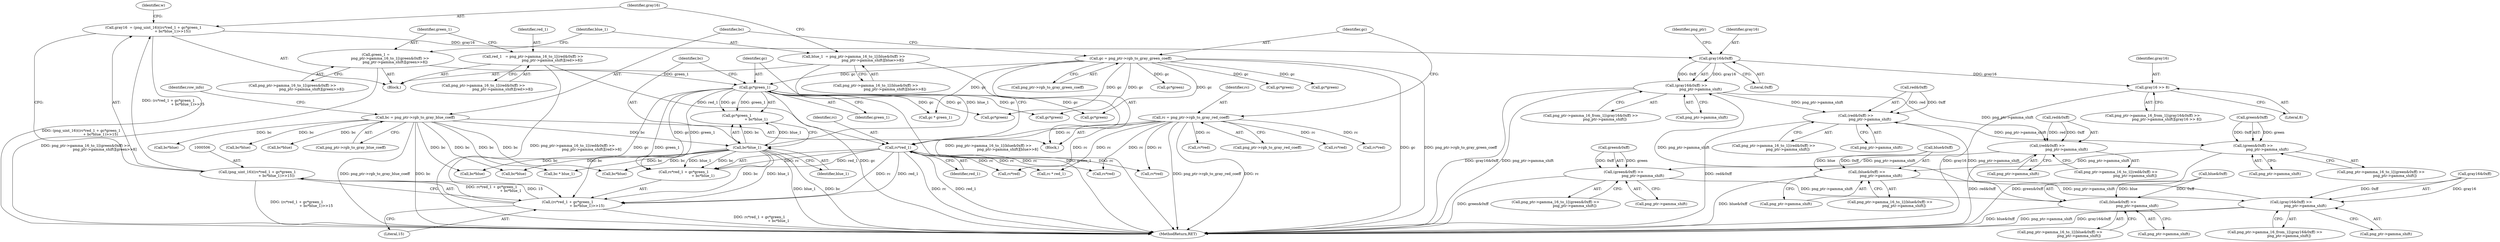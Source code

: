 digraph "0_Chrome_7f3d85b096f66870a15b37c2f40b219b2e292693_9@integer" {
"1000503" [label="(Call,gray16  = (png_uint_16)((rc*red_1 + gc*green_1\n                                  + bc*blue_1)>>15))"];
"1000505" [label="(Call,(png_uint_16)((rc*red_1 + gc*green_1\n                                  + bc*blue_1)>>15))"];
"1000507" [label="(Call,(rc*red_1 + gc*green_1\n                                  + bc*blue_1)>>15)"];
"1000509" [label="(Call,rc*red_1)"];
"1000127" [label="(Call,rc = png_ptr->rgb_to_gray_red_coeff)"];
"1000449" [label="(Call,red_1   = png_ptr->gamma_16_to_1[(red&0xff) >>\n                                  png_ptr->gamma_shift][red>>8])"];
"1000513" [label="(Call,gc*green_1)"];
"1000133" [label="(Call,gc = png_ptr->rgb_to_gray_green_coeff)"];
"1000467" [label="(Call,green_1 =\n                         png_ptr->gamma_16_to_1[(green&0xff) >>\n                                  png_ptr->gamma_shift][green>>8])"];
"1000516" [label="(Call,bc*blue_1)"];
"1000139" [label="(Call,bc = png_ptr->rgb_to_gray_blue_coeff)"];
"1000485" [label="(Call,blue_1  = png_ptr->gamma_16_to_1[(blue&0xff) >>\n                                  png_ptr->gamma_shift][blue>>8])"];
"1000528" [label="(Call,gray16&0xff)"];
"1000527" [label="(Call,(gray16&0xff) >>\n                         png_ptr->gamma_shift)"];
"1000456" [label="(Call,(red&0xff) >>\n                                  png_ptr->gamma_shift)"];
"1000474" [label="(Call,(green&0xff) >>\n                                  png_ptr->gamma_shift)"];
"1000492" [label="(Call,(blue&0xff) >>\n                                  png_ptr->gamma_shift)"];
"1000997" [label="(Call,(red&0xff) >>\n                         png_ptr->gamma_shift)"];
"1001015" [label="(Call,(green&0xff) >>\n                         png_ptr->gamma_shift)"];
"1001033" [label="(Call,(blue&0xff) >>\n                         png_ptr->gamma_shift)"];
"1001068" [label="(Call,(gray16&0xff) >>\n                         png_ptr->gamma_shift)"];
"1000534" [label="(Call,gray16 >> 8)"];
"1000509" [label="(Call,rc*red_1)"];
"1000326" [label="(Call,bc*blue)"];
"1000467" [label="(Call,green_1 =\n                         png_ptr->gamma_16_to_1[(green&0xff) >>\n                                  png_ptr->gamma_shift][green>>8])"];
"1000486" [label="(Identifier,blue_1)"];
"1000128" [label="(Identifier,rc)"];
"1000862" [label="(Call,rc*red)"];
"1000866" [label="(Call,gc*green)"];
"1000522" [label="(Call,png_ptr->gamma_16_from_1[(gray16&0xff) >>\n                         png_ptr->gamma_shift][gray16 >> 8])"];
"1000530" [label="(Literal,0xff)"];
"1000487" [label="(Call,png_ptr->gamma_16_to_1[(blue&0xff) >>\n                                  png_ptr->gamma_shift][blue>>8])"];
"1000141" [label="(Call,png_ptr->rgb_to_gray_blue_coeff)"];
"1000505" [label="(Call,(png_uint_16)((rc*red_1 + gc*green_1\n                                  + bc*blue_1)>>15))"];
"1001072" [label="(Call,png_ptr->gamma_shift)"];
"1000468" [label="(Identifier,green_1)"];
"1001064" [label="(Call,png_ptr->gamma_16_from_1[(gray16&0xff) >>\n                         png_ptr->gamma_shift])"];
"1001208" [label="(Call,gc*green)"];
"1001211" [label="(Call,bc*blue)"];
"1001069" [label="(Call,gray16&0xff)"];
"1000664" [label="(Call,gc*green)"];
"1000460" [label="(Call,png_ptr->gamma_shift)"];
"1000511" [label="(Identifier,red_1)"];
"1000470" [label="(Call,png_ptr->gamma_16_to_1[(green&0xff) >>\n                                  png_ptr->gamma_shift])"];
"1000514" [label="(Identifier,gc)"];
"1000241" [label="(Call,rc*red)"];
"1001019" [label="(Call,png_ptr->gamma_shift)"];
"1000510" [label="(Identifier,rc)"];
"1001068" [label="(Call,(gray16&0xff) >>\n                         png_ptr->gamma_shift)"];
"1000447" [label="(Block,)"];
"1001204" [label="(Call,rc*red)"];
"1001057" [label="(Call,bc * blue_1)"];
"1000456" [label="(Call,(red&0xff) >>\n                                  png_ptr->gamma_shift)"];
"1001037" [label="(Call,png_ptr->gamma_shift)"];
"1000512" [label="(Call,gc*green_1\n                                  + bc*blue_1)"];
"1000791" [label="(Call,gc*green)"];
"1000503" [label="(Call,gray16  = (png_uint_16)((rc*red_1 + gc*green_1\n                                  + bc*blue_1)>>15))"];
"1000319" [label="(Call,rc*red)"];
"1000513" [label="(Call,gc*green_1)"];
"1000496" [label="(Call,png_ptr->gamma_shift)"];
"1000248" [label="(Call,bc*blue)"];
"1000527" [label="(Call,(gray16&0xff) >>\n                         png_ptr->gamma_shift)"];
"1000323" [label="(Call,gc*green)"];
"1000787" [label="(Call,rc*red)"];
"1000457" [label="(Call,red&0xff)"];
"1001011" [label="(Call,png_ptr->gamma_16_to_1[(green&0xff) >>\n                         png_ptr->gamma_shift])"];
"1000492" [label="(Call,(blue&0xff) >>\n                                  png_ptr->gamma_shift)"];
"1000488" [label="(Call,png_ptr->gamma_16_to_1[(blue&0xff) >>\n                                  png_ptr->gamma_shift])"];
"1000245" [label="(Call,gc*green)"];
"1000452" [label="(Call,png_ptr->gamma_16_to_1[(red&0xff) >>\n                                  png_ptr->gamma_shift])"];
"1000451" [label="(Call,png_ptr->gamma_16_to_1[(red&0xff) >>\n                                  png_ptr->gamma_shift][red>>8])"];
"1000869" [label="(Call,bc*blue)"];
"1000521" [label="(Identifier,w)"];
"1000523" [label="(Call,png_ptr->gamma_16_from_1[(gray16&0xff) >>\n                         png_ptr->gamma_shift])"];
"1000794" [label="(Call,bc*blue)"];
"1000475" [label="(Call,green&0xff)"];
"1001033" [label="(Call,(blue&0xff) >>\n                         png_ptr->gamma_shift)"];
"1000998" [label="(Call,red&0xff)"];
"1000531" [label="(Call,png_ptr->gamma_shift)"];
"1000517" [label="(Identifier,bc)"];
"1000485" [label="(Call,blue_1  = png_ptr->gamma_16_to_1[(blue&0xff) >>\n                                  png_ptr->gamma_shift][blue>>8])"];
"1000529" [label="(Identifier,gray16)"];
"1001050" [label="(Call,rc * red_1)"];
"1000535" [label="(Identifier,gray16)"];
"1000474" [label="(Call,(green&0xff) >>\n                                  png_ptr->gamma_shift)"];
"1000536" [label="(Literal,8)"];
"1000449" [label="(Call,red_1   = png_ptr->gamma_16_to_1[(red&0xff) >>\n                                  png_ptr->gamma_shift][red>>8])"];
"1000147" [label="(Identifier,row_info)"];
"1000133" [label="(Call,gc = png_ptr->rgb_to_gray_green_coeff)"];
"1000127" [label="(Call,rc = png_ptr->rgb_to_gray_red_coeff)"];
"1000532" [label="(Identifier,png_ptr)"];
"1001015" [label="(Call,(green&0xff) >>\n                         png_ptr->gamma_shift)"];
"1000993" [label="(Call,png_ptr->gamma_16_to_1[(red&0xff) >>\n                         png_ptr->gamma_shift])"];
"1000507" [label="(Call,(rc*red_1 + gc*green_1\n                                  + bc*blue_1)>>15)"];
"1001285" [label="(MethodReturn,RET)"];
"1000134" [label="(Identifier,gc)"];
"1000516" [label="(Call,bc*blue_1)"];
"1001054" [label="(Call,gc * green_1)"];
"1000997" [label="(Call,(red&0xff) >>\n                         png_ptr->gamma_shift)"];
"1000515" [label="(Identifier,green_1)"];
"1000519" [label="(Literal,15)"];
"1000667" [label="(Call,bc*blue)"];
"1000139" [label="(Call,bc = png_ptr->rgb_to_gray_blue_coeff)"];
"1001034" [label="(Call,blue&0xff)"];
"1000478" [label="(Call,png_ptr->gamma_shift)"];
"1000660" [label="(Call,rc*red)"];
"1000518" [label="(Identifier,blue_1)"];
"1000140" [label="(Identifier,bc)"];
"1000504" [label="(Identifier,gray16)"];
"1001029" [label="(Call,png_ptr->gamma_16_to_1[(blue&0xff) >>\n                         png_ptr->gamma_shift])"];
"1000135" [label="(Call,png_ptr->rgb_to_gray_green_coeff)"];
"1001001" [label="(Call,png_ptr->gamma_shift)"];
"1000129" [label="(Call,png_ptr->rgb_to_gray_red_coeff)"];
"1000508" [label="(Call,rc*red_1 + gc*green_1\n                                  + bc*blue_1)"];
"1000125" [label="(Block,)"];
"1001016" [label="(Call,green&0xff)"];
"1000493" [label="(Call,blue&0xff)"];
"1000528" [label="(Call,gray16&0xff)"];
"1000450" [label="(Identifier,red_1)"];
"1000469" [label="(Call,png_ptr->gamma_16_to_1[(green&0xff) >>\n                                  png_ptr->gamma_shift][green>>8])"];
"1000534" [label="(Call,gray16 >> 8)"];
"1000503" -> "1000447"  [label="AST: "];
"1000503" -> "1000505"  [label="CFG: "];
"1000504" -> "1000503"  [label="AST: "];
"1000505" -> "1000503"  [label="AST: "];
"1000521" -> "1000503"  [label="CFG: "];
"1000503" -> "1001285"  [label="DDG: (png_uint_16)((rc*red_1 + gc*green_1\n                                  + bc*blue_1)>>15)"];
"1000505" -> "1000503"  [label="DDG: (rc*red_1 + gc*green_1\n                                  + bc*blue_1)>>15"];
"1000503" -> "1000528"  [label="DDG: gray16"];
"1000505" -> "1000507"  [label="CFG: "];
"1000506" -> "1000505"  [label="AST: "];
"1000507" -> "1000505"  [label="AST: "];
"1000505" -> "1001285"  [label="DDG: (rc*red_1 + gc*green_1\n                                  + bc*blue_1)>>15"];
"1000507" -> "1000505"  [label="DDG: rc*red_1 + gc*green_1\n                                  + bc*blue_1"];
"1000507" -> "1000505"  [label="DDG: 15"];
"1000507" -> "1000519"  [label="CFG: "];
"1000508" -> "1000507"  [label="AST: "];
"1000519" -> "1000507"  [label="AST: "];
"1000507" -> "1001285"  [label="DDG: rc*red_1 + gc*green_1\n                                  + bc*blue_1"];
"1000509" -> "1000507"  [label="DDG: rc"];
"1000509" -> "1000507"  [label="DDG: red_1"];
"1000513" -> "1000507"  [label="DDG: gc"];
"1000513" -> "1000507"  [label="DDG: green_1"];
"1000516" -> "1000507"  [label="DDG: bc"];
"1000516" -> "1000507"  [label="DDG: blue_1"];
"1000509" -> "1000508"  [label="AST: "];
"1000509" -> "1000511"  [label="CFG: "];
"1000510" -> "1000509"  [label="AST: "];
"1000511" -> "1000509"  [label="AST: "];
"1000514" -> "1000509"  [label="CFG: "];
"1000509" -> "1001285"  [label="DDG: red_1"];
"1000509" -> "1001285"  [label="DDG: rc"];
"1000509" -> "1000508"  [label="DDG: rc"];
"1000509" -> "1000508"  [label="DDG: red_1"];
"1000127" -> "1000509"  [label="DDG: rc"];
"1000449" -> "1000509"  [label="DDG: red_1"];
"1000509" -> "1000787"  [label="DDG: rc"];
"1000509" -> "1000862"  [label="DDG: rc"];
"1000509" -> "1001050"  [label="DDG: rc"];
"1000509" -> "1001204"  [label="DDG: rc"];
"1000127" -> "1000125"  [label="AST: "];
"1000127" -> "1000129"  [label="CFG: "];
"1000128" -> "1000127"  [label="AST: "];
"1000129" -> "1000127"  [label="AST: "];
"1000134" -> "1000127"  [label="CFG: "];
"1000127" -> "1001285"  [label="DDG: png_ptr->rgb_to_gray_red_coeff"];
"1000127" -> "1001285"  [label="DDG: rc"];
"1000127" -> "1000241"  [label="DDG: rc"];
"1000127" -> "1000319"  [label="DDG: rc"];
"1000127" -> "1000660"  [label="DDG: rc"];
"1000127" -> "1000787"  [label="DDG: rc"];
"1000127" -> "1000862"  [label="DDG: rc"];
"1000127" -> "1001050"  [label="DDG: rc"];
"1000127" -> "1001204"  [label="DDG: rc"];
"1000449" -> "1000447"  [label="AST: "];
"1000449" -> "1000451"  [label="CFG: "];
"1000450" -> "1000449"  [label="AST: "];
"1000451" -> "1000449"  [label="AST: "];
"1000468" -> "1000449"  [label="CFG: "];
"1000449" -> "1001285"  [label="DDG: png_ptr->gamma_16_to_1[(red&0xff) >>\n                                  png_ptr->gamma_shift][red>>8]"];
"1000513" -> "1000512"  [label="AST: "];
"1000513" -> "1000515"  [label="CFG: "];
"1000514" -> "1000513"  [label="AST: "];
"1000515" -> "1000513"  [label="AST: "];
"1000517" -> "1000513"  [label="CFG: "];
"1000513" -> "1001285"  [label="DDG: gc"];
"1000513" -> "1001285"  [label="DDG: green_1"];
"1000513" -> "1000508"  [label="DDG: gc"];
"1000513" -> "1000508"  [label="DDG: green_1"];
"1000513" -> "1000512"  [label="DDG: gc"];
"1000513" -> "1000512"  [label="DDG: green_1"];
"1000133" -> "1000513"  [label="DDG: gc"];
"1000467" -> "1000513"  [label="DDG: green_1"];
"1000513" -> "1000791"  [label="DDG: gc"];
"1000513" -> "1000866"  [label="DDG: gc"];
"1000513" -> "1001054"  [label="DDG: gc"];
"1000513" -> "1001208"  [label="DDG: gc"];
"1000133" -> "1000125"  [label="AST: "];
"1000133" -> "1000135"  [label="CFG: "];
"1000134" -> "1000133"  [label="AST: "];
"1000135" -> "1000133"  [label="AST: "];
"1000140" -> "1000133"  [label="CFG: "];
"1000133" -> "1001285"  [label="DDG: gc"];
"1000133" -> "1001285"  [label="DDG: png_ptr->rgb_to_gray_green_coeff"];
"1000133" -> "1000245"  [label="DDG: gc"];
"1000133" -> "1000323"  [label="DDG: gc"];
"1000133" -> "1000664"  [label="DDG: gc"];
"1000133" -> "1000791"  [label="DDG: gc"];
"1000133" -> "1000866"  [label="DDG: gc"];
"1000133" -> "1001054"  [label="DDG: gc"];
"1000133" -> "1001208"  [label="DDG: gc"];
"1000467" -> "1000447"  [label="AST: "];
"1000467" -> "1000469"  [label="CFG: "];
"1000468" -> "1000467"  [label="AST: "];
"1000469" -> "1000467"  [label="AST: "];
"1000486" -> "1000467"  [label="CFG: "];
"1000467" -> "1001285"  [label="DDG: png_ptr->gamma_16_to_1[(green&0xff) >>\n                                  png_ptr->gamma_shift][green>>8]"];
"1000516" -> "1000512"  [label="AST: "];
"1000516" -> "1000518"  [label="CFG: "];
"1000517" -> "1000516"  [label="AST: "];
"1000518" -> "1000516"  [label="AST: "];
"1000512" -> "1000516"  [label="CFG: "];
"1000516" -> "1001285"  [label="DDG: blue_1"];
"1000516" -> "1001285"  [label="DDG: bc"];
"1000516" -> "1000508"  [label="DDG: bc"];
"1000516" -> "1000508"  [label="DDG: blue_1"];
"1000516" -> "1000512"  [label="DDG: bc"];
"1000516" -> "1000512"  [label="DDG: blue_1"];
"1000139" -> "1000516"  [label="DDG: bc"];
"1000485" -> "1000516"  [label="DDG: blue_1"];
"1000516" -> "1000794"  [label="DDG: bc"];
"1000516" -> "1000869"  [label="DDG: bc"];
"1000516" -> "1001057"  [label="DDG: bc"];
"1000516" -> "1001211"  [label="DDG: bc"];
"1000139" -> "1000125"  [label="AST: "];
"1000139" -> "1000141"  [label="CFG: "];
"1000140" -> "1000139"  [label="AST: "];
"1000141" -> "1000139"  [label="AST: "];
"1000147" -> "1000139"  [label="CFG: "];
"1000139" -> "1001285"  [label="DDG: png_ptr->rgb_to_gray_blue_coeff"];
"1000139" -> "1001285"  [label="DDG: bc"];
"1000139" -> "1000248"  [label="DDG: bc"];
"1000139" -> "1000326"  [label="DDG: bc"];
"1000139" -> "1000667"  [label="DDG: bc"];
"1000139" -> "1000794"  [label="DDG: bc"];
"1000139" -> "1000869"  [label="DDG: bc"];
"1000139" -> "1001057"  [label="DDG: bc"];
"1000139" -> "1001211"  [label="DDG: bc"];
"1000485" -> "1000447"  [label="AST: "];
"1000485" -> "1000487"  [label="CFG: "];
"1000486" -> "1000485"  [label="AST: "];
"1000487" -> "1000485"  [label="AST: "];
"1000504" -> "1000485"  [label="CFG: "];
"1000485" -> "1001285"  [label="DDG: png_ptr->gamma_16_to_1[(blue&0xff) >>\n                                  png_ptr->gamma_shift][blue>>8]"];
"1000528" -> "1000527"  [label="AST: "];
"1000528" -> "1000530"  [label="CFG: "];
"1000529" -> "1000528"  [label="AST: "];
"1000530" -> "1000528"  [label="AST: "];
"1000532" -> "1000528"  [label="CFG: "];
"1000528" -> "1000527"  [label="DDG: gray16"];
"1000528" -> "1000527"  [label="DDG: 0xff"];
"1000528" -> "1000534"  [label="DDG: gray16"];
"1000527" -> "1000523"  [label="AST: "];
"1000527" -> "1000531"  [label="CFG: "];
"1000531" -> "1000527"  [label="AST: "];
"1000523" -> "1000527"  [label="CFG: "];
"1000527" -> "1001285"  [label="DDG: gray16&0xff"];
"1000527" -> "1001285"  [label="DDG: png_ptr->gamma_shift"];
"1000527" -> "1000456"  [label="DDG: png_ptr->gamma_shift"];
"1000492" -> "1000527"  [label="DDG: png_ptr->gamma_shift"];
"1000527" -> "1000997"  [label="DDG: png_ptr->gamma_shift"];
"1000456" -> "1000452"  [label="AST: "];
"1000456" -> "1000460"  [label="CFG: "];
"1000457" -> "1000456"  [label="AST: "];
"1000460" -> "1000456"  [label="AST: "];
"1000452" -> "1000456"  [label="CFG: "];
"1000456" -> "1001285"  [label="DDG: red&0xff"];
"1000457" -> "1000456"  [label="DDG: red"];
"1000457" -> "1000456"  [label="DDG: 0xff"];
"1000456" -> "1000474"  [label="DDG: png_ptr->gamma_shift"];
"1000474" -> "1000470"  [label="AST: "];
"1000474" -> "1000478"  [label="CFG: "];
"1000475" -> "1000474"  [label="AST: "];
"1000478" -> "1000474"  [label="AST: "];
"1000470" -> "1000474"  [label="CFG: "];
"1000474" -> "1001285"  [label="DDG: green&0xff"];
"1000475" -> "1000474"  [label="DDG: green"];
"1000475" -> "1000474"  [label="DDG: 0xff"];
"1000474" -> "1000492"  [label="DDG: png_ptr->gamma_shift"];
"1000492" -> "1000488"  [label="AST: "];
"1000492" -> "1000496"  [label="CFG: "];
"1000493" -> "1000492"  [label="AST: "];
"1000496" -> "1000492"  [label="AST: "];
"1000488" -> "1000492"  [label="CFG: "];
"1000492" -> "1001285"  [label="DDG: blue&0xff"];
"1000493" -> "1000492"  [label="DDG: blue"];
"1000493" -> "1000492"  [label="DDG: 0xff"];
"1000997" -> "1000993"  [label="AST: "];
"1000997" -> "1001001"  [label="CFG: "];
"1000998" -> "1000997"  [label="AST: "];
"1001001" -> "1000997"  [label="AST: "];
"1000993" -> "1000997"  [label="CFG: "];
"1000997" -> "1001285"  [label="DDG: red&0xff"];
"1000998" -> "1000997"  [label="DDG: red"];
"1000998" -> "1000997"  [label="DDG: 0xff"];
"1001068" -> "1000997"  [label="DDG: png_ptr->gamma_shift"];
"1000997" -> "1001015"  [label="DDG: png_ptr->gamma_shift"];
"1001015" -> "1001011"  [label="AST: "];
"1001015" -> "1001019"  [label="CFG: "];
"1001016" -> "1001015"  [label="AST: "];
"1001019" -> "1001015"  [label="AST: "];
"1001011" -> "1001015"  [label="CFG: "];
"1001015" -> "1001285"  [label="DDG: green&0xff"];
"1001016" -> "1001015"  [label="DDG: green"];
"1001016" -> "1001015"  [label="DDG: 0xff"];
"1001015" -> "1001033"  [label="DDG: png_ptr->gamma_shift"];
"1001033" -> "1001029"  [label="AST: "];
"1001033" -> "1001037"  [label="CFG: "];
"1001034" -> "1001033"  [label="AST: "];
"1001037" -> "1001033"  [label="AST: "];
"1001029" -> "1001033"  [label="CFG: "];
"1001033" -> "1001285"  [label="DDG: blue&0xff"];
"1001034" -> "1001033"  [label="DDG: blue"];
"1001034" -> "1001033"  [label="DDG: 0xff"];
"1001033" -> "1001068"  [label="DDG: png_ptr->gamma_shift"];
"1001068" -> "1001064"  [label="AST: "];
"1001068" -> "1001072"  [label="CFG: "];
"1001069" -> "1001068"  [label="AST: "];
"1001072" -> "1001068"  [label="AST: "];
"1001064" -> "1001068"  [label="CFG: "];
"1001068" -> "1001285"  [label="DDG: png_ptr->gamma_shift"];
"1001068" -> "1001285"  [label="DDG: gray16&0xff"];
"1001069" -> "1001068"  [label="DDG: gray16"];
"1001069" -> "1001068"  [label="DDG: 0xff"];
"1000534" -> "1000522"  [label="AST: "];
"1000534" -> "1000536"  [label="CFG: "];
"1000535" -> "1000534"  [label="AST: "];
"1000536" -> "1000534"  [label="AST: "];
"1000522" -> "1000534"  [label="CFG: "];
"1000534" -> "1001285"  [label="DDG: gray16"];
}
